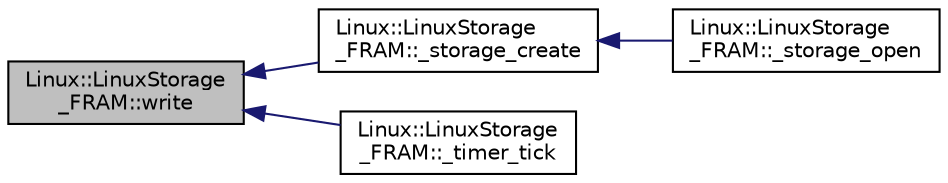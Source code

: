 digraph "Linux::LinuxStorage_FRAM::write"
{
 // INTERACTIVE_SVG=YES
  edge [fontname="Helvetica",fontsize="10",labelfontname="Helvetica",labelfontsize="10"];
  node [fontname="Helvetica",fontsize="10",shape=record];
  rankdir="LR";
  Node1 [label="Linux::LinuxStorage\l_FRAM::write",height=0.2,width=0.4,color="black", fillcolor="grey75", style="filled" fontcolor="black"];
  Node1 -> Node2 [dir="back",color="midnightblue",fontsize="10",style="solid",fontname="Helvetica"];
  Node2 [label="Linux::LinuxStorage\l_FRAM::_storage_create",height=0.2,width=0.4,color="black", fillcolor="white", style="filled",URL="$classLinux_1_1LinuxStorage__FRAM.html#a4f5c65dff23063e62595c01a997af52c"];
  Node2 -> Node3 [dir="back",color="midnightblue",fontsize="10",style="solid",fontname="Helvetica"];
  Node3 [label="Linux::LinuxStorage\l_FRAM::_storage_open",height=0.2,width=0.4,color="black", fillcolor="white", style="filled",URL="$classLinux_1_1LinuxStorage__FRAM.html#a3c8de702b5554324a004ba3da50d7e80"];
  Node1 -> Node4 [dir="back",color="midnightblue",fontsize="10",style="solid",fontname="Helvetica"];
  Node4 [label="Linux::LinuxStorage\l_FRAM::_timer_tick",height=0.2,width=0.4,color="black", fillcolor="white", style="filled",URL="$classLinux_1_1LinuxStorage__FRAM.html#a95e031b758f4a15f38f6c23c43b91c8f"];
}
